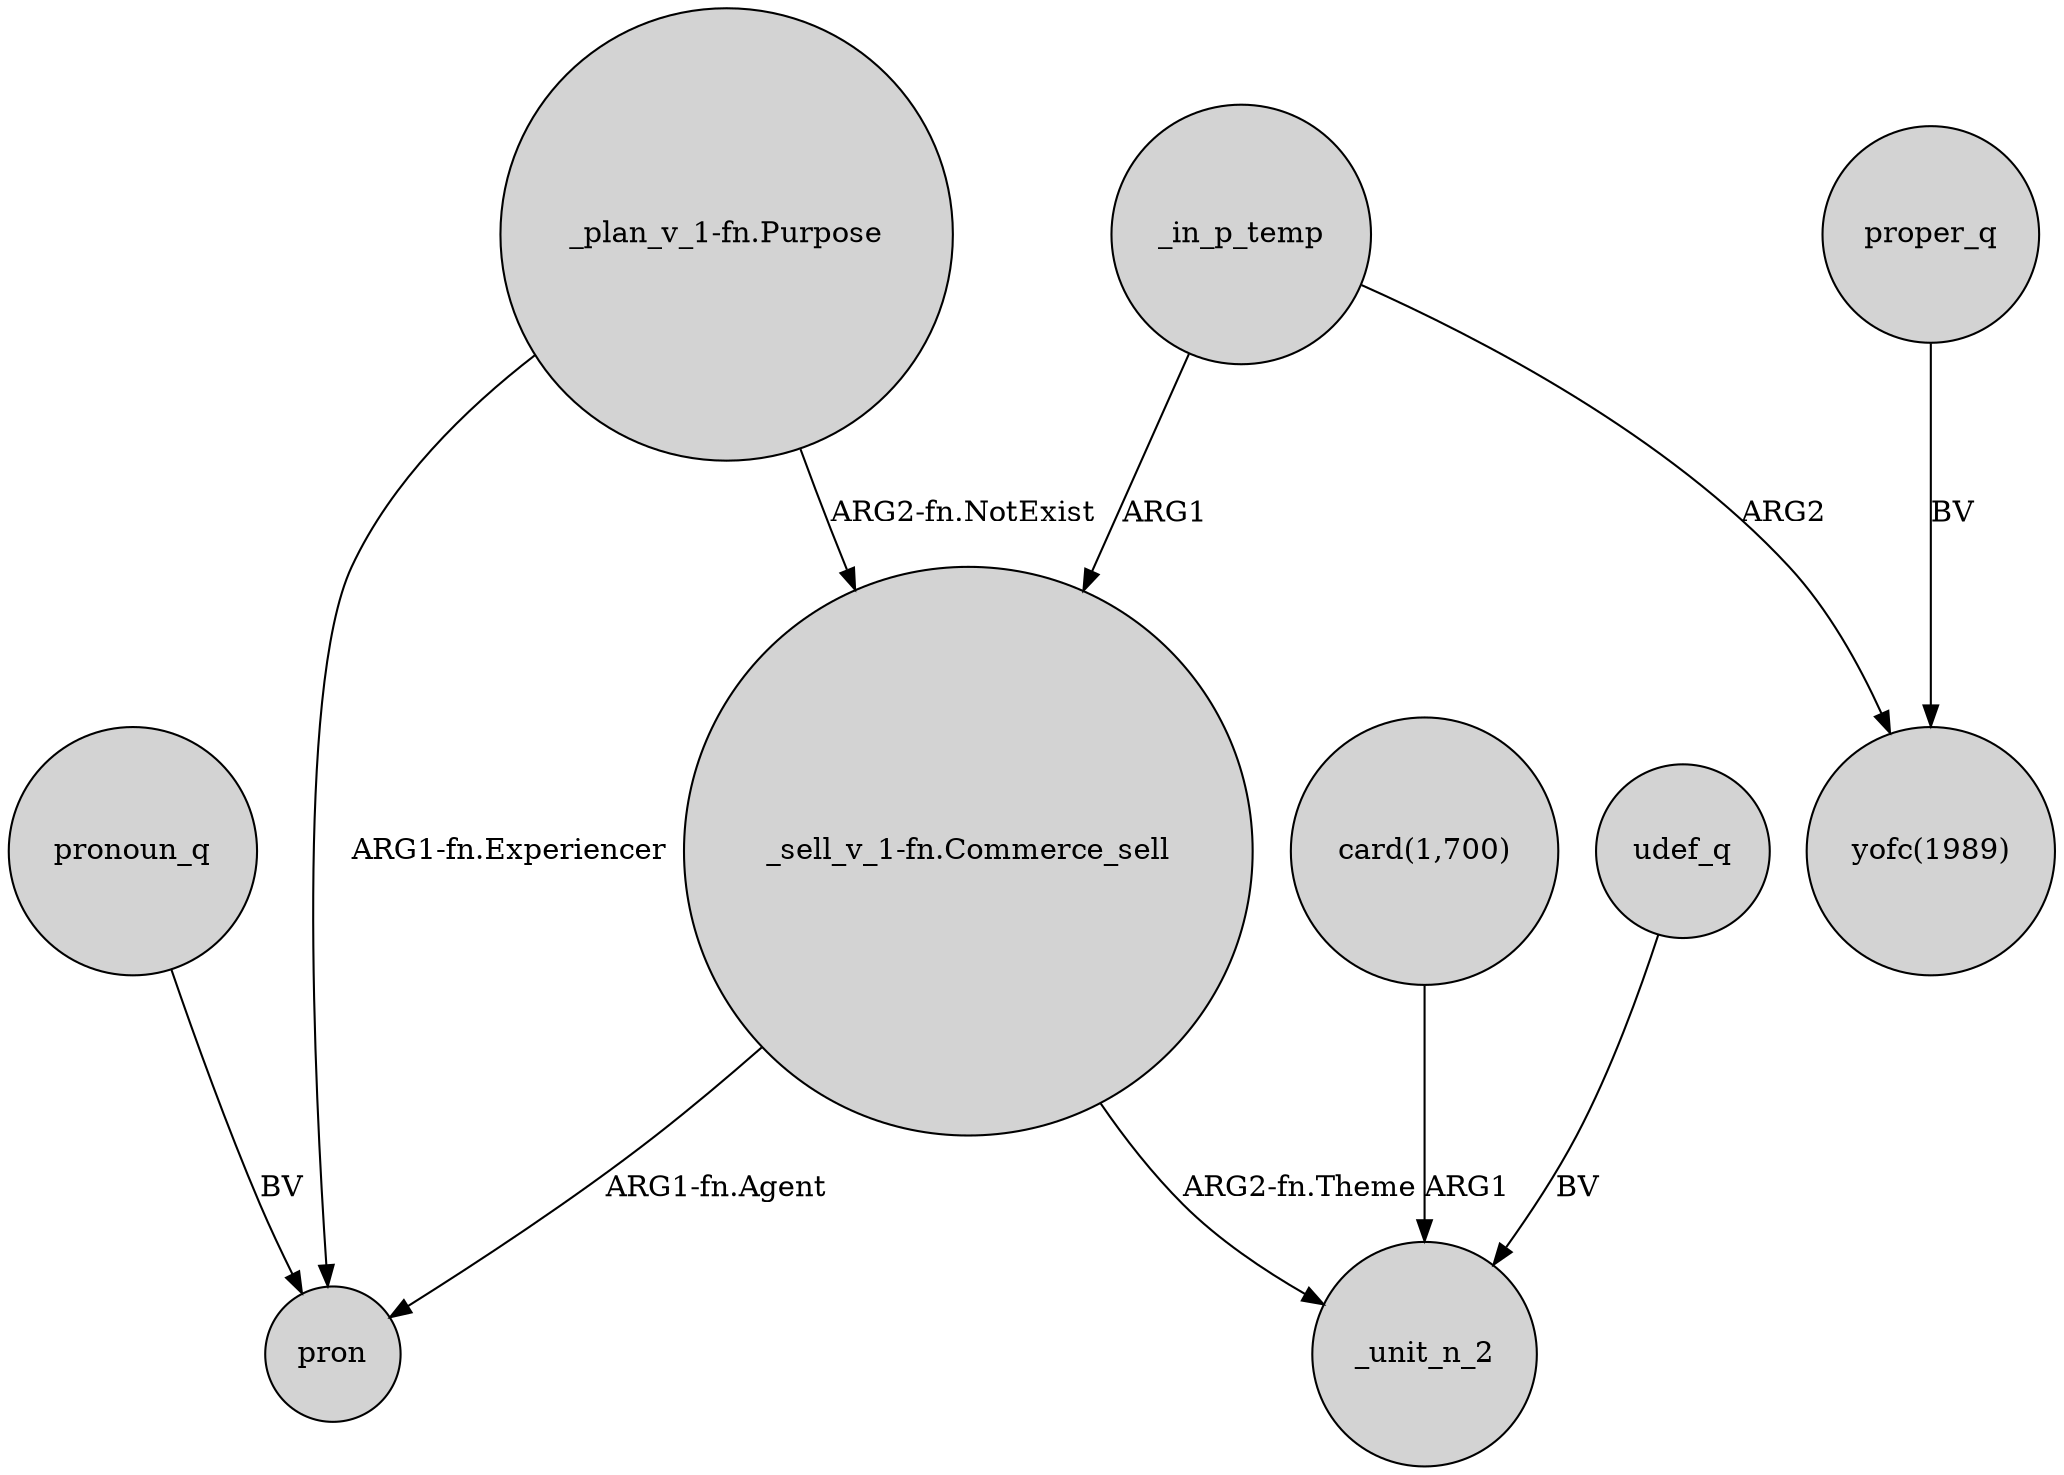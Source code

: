 digraph {
	node [shape=circle style=filled]
	_in_p_temp -> "_sell_v_1-fn.Commerce_sell" [label=ARG1]
	_in_p_temp -> "yofc(1989)" [label=ARG2]
	"_sell_v_1-fn.Commerce_sell" -> pron [label="ARG1-fn.Agent"]
	"card(1,700)" -> _unit_n_2 [label=ARG1]
	udef_q -> _unit_n_2 [label=BV]
	"_sell_v_1-fn.Commerce_sell" -> _unit_n_2 [label="ARG2-fn.Theme"]
	proper_q -> "yofc(1989)" [label=BV]
	"_plan_v_1-fn.Purpose" -> "_sell_v_1-fn.Commerce_sell" [label="ARG2-fn.NotExist"]
	"_plan_v_1-fn.Purpose" -> pron [label="ARG1-fn.Experiencer"]
	pronoun_q -> pron [label=BV]
}
